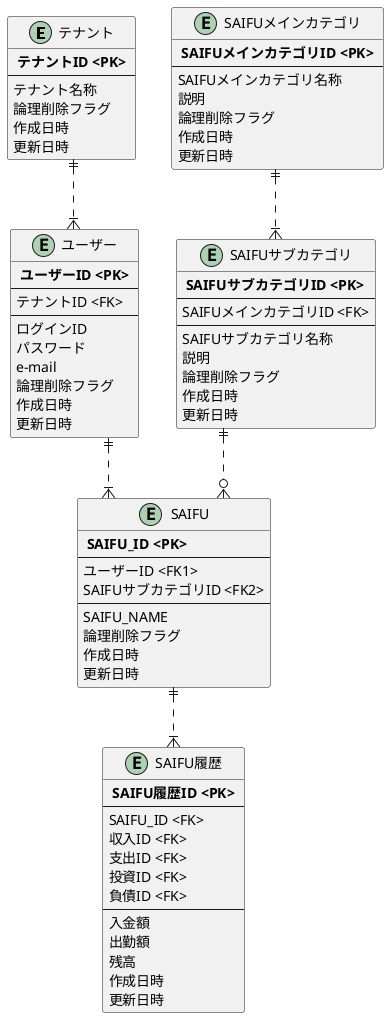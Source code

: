 @startuml ER_Concept
skinparam linetype ortho

' Entity
entity "テナント" as tenant {
  ** テナントID <PK> **
  --
  テナント名称
  論理削除フラグ
  作成日時
  更新日時
}

entity "ユーザー" as user {
  ** ユーザーID <PK> **
  --
  テナントID <FK>
  --
  ログインID
  パスワード
  e-mail
  論理削除フラグ
  作成日時
  更新日時
}

entity "SAIFU" as saifu {
  ** SAIFU_ID <PK> **
  --
  ユーザーID <FK1>
  SAIFUサブカテゴリID <FK2>
  --
  SAIFU_NAME
  論理削除フラグ
  作成日時
  更新日時
}

entity "SAIFUメインカテゴリ" as saifuCategoryMain {
  ** SAIFUメインカテゴリID <PK> **
  --
  SAIFUメインカテゴリ名称
  説明
  論理削除フラグ
  作成日時
  更新日時
}

entity "SAIFUサブカテゴリ" as saifuCategorySub {
  ** SAIFUサブカテゴリID <PK> **
  --
  SAIFUメインカテゴリID <FK>
  --
  SAIFUサブカテゴリ名称
  説明
  論理削除フラグ
  作成日時
  更新日時
}

entity "SAIFU履歴" as saifuHistory {
  ** SAIFU履歴ID <PK> **
  --
  SAIFU_ID <FK>
  収入ID <FK>
  支出ID <FK>
  投資ID <FK>
  負債ID <FK>
  --
  入金額
  出勤額
  残高
  作成日時
  更新日時
}


' Relation

' Account
tenant ||..|{user

' SAIFU
user ||..|{saifu
saifu ||..|{saifuHistory
saifuCategoryMain ||..|{saifuCategorySub
saifuCategorySub ||..o{saifu

@enduml